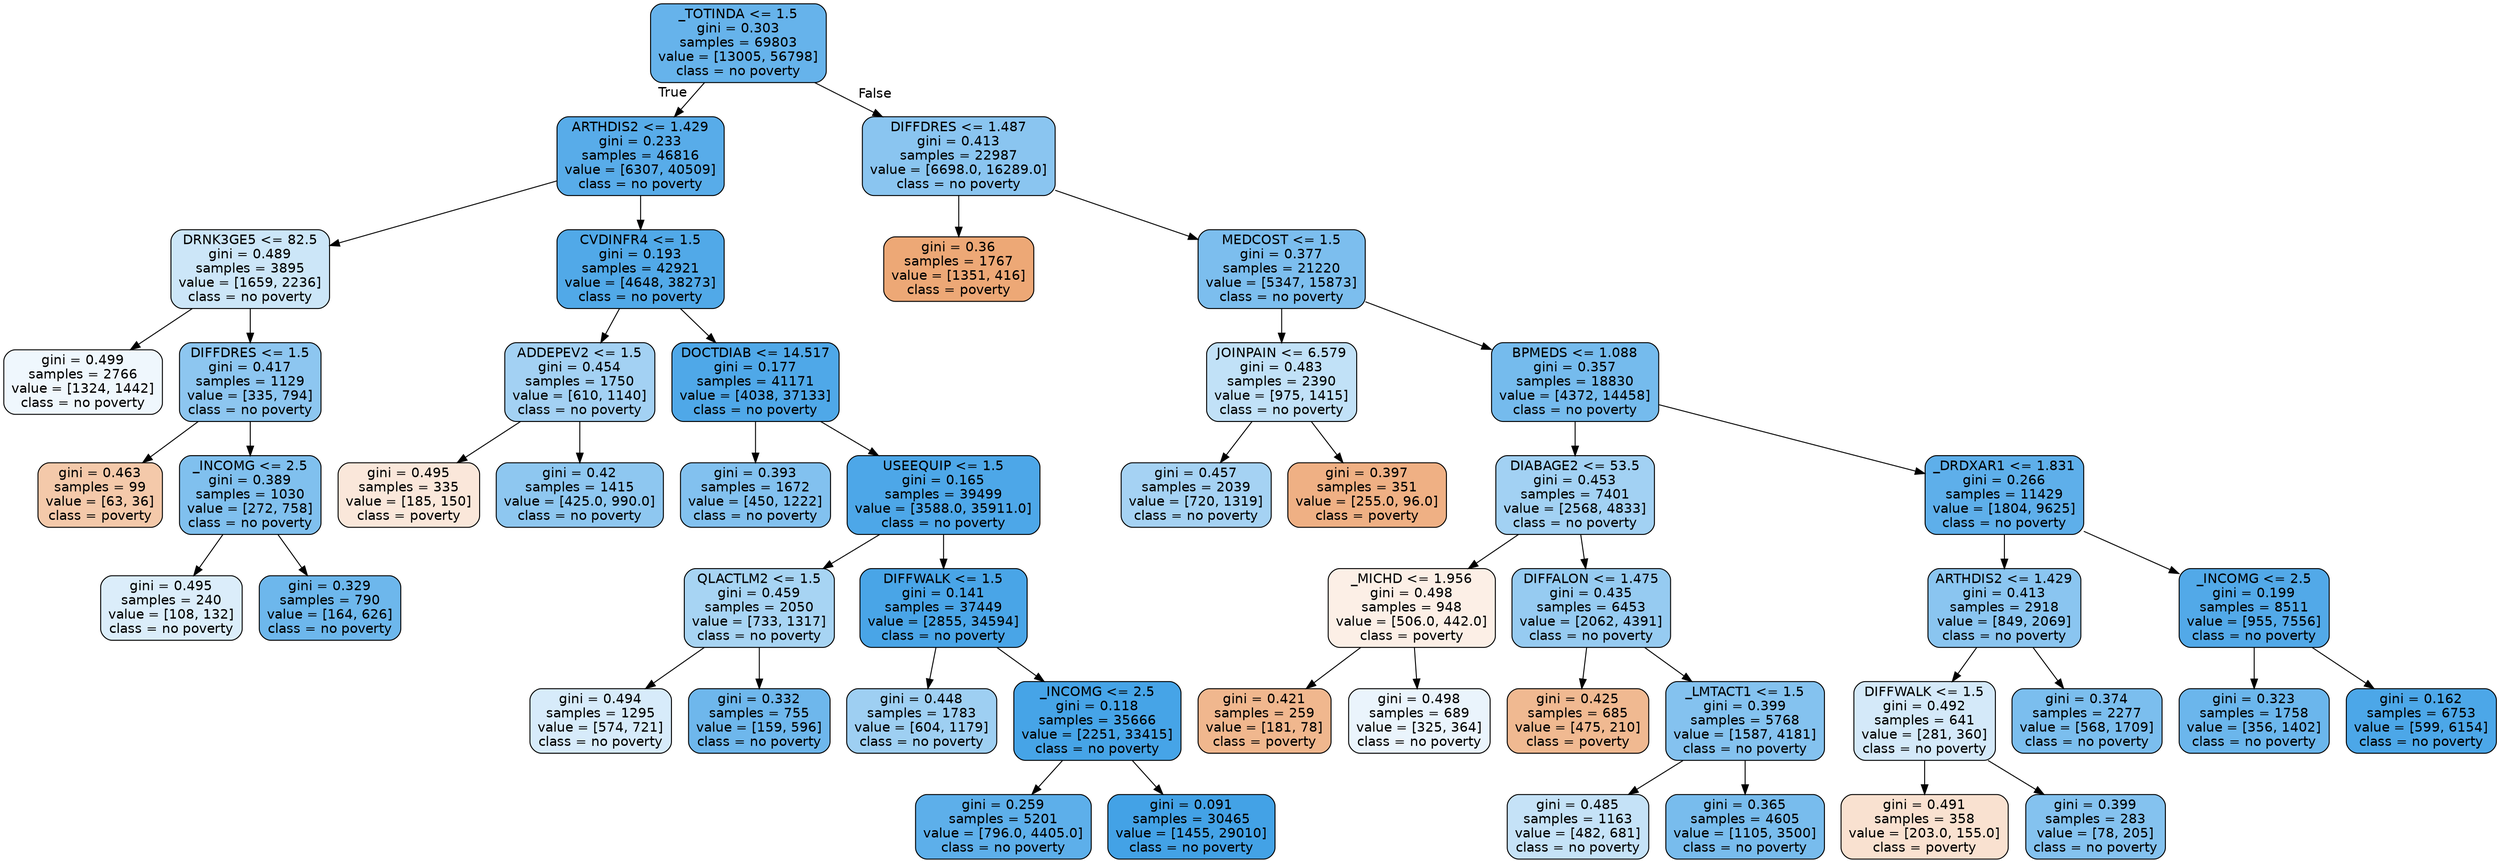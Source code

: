 digraph Tree {
node [shape=box, style="filled, rounded", color="black", fontname="helvetica"] ;
edge [fontname="helvetica"] ;
0 [label="_TOTINDA <= 1.5\ngini = 0.303\nsamples = 69803\nvalue = [13005, 56798]\nclass = no poverty", fillcolor="#66b3eb"] ;
1 [label="ARTHDIS2 <= 1.429\ngini = 0.233\nsamples = 46816\nvalue = [6307, 40509]\nclass = no poverty", fillcolor="#58ace9"] ;
0 -> 1 [labeldistance=2.5, labelangle=45, headlabel="True"] ;
5 [label="DRNK3GE5 <= 82.5\ngini = 0.489\nsamples = 3895\nvalue = [1659, 2236]\nclass = no poverty", fillcolor="#cce6f8"] ;
1 -> 5 ;
31 [label="gini = 0.499\nsamples = 2766\nvalue = [1324, 1442]\nclass = no poverty", fillcolor="#eff7fd"] ;
5 -> 31 ;
32 [label="DIFFDRES <= 1.5\ngini = 0.417\nsamples = 1129\nvalue = [335, 794]\nclass = no poverty", fillcolor="#8dc6f0"] ;
5 -> 32 ;
43 [label="gini = 0.463\nsamples = 99\nvalue = [63, 36]\nclass = poverty", fillcolor="#f4c9aa"] ;
32 -> 43 ;
44 [label="_INCOMG <= 2.5\ngini = 0.389\nsamples = 1030\nvalue = [272, 758]\nclass = no poverty", fillcolor="#80c0ee"] ;
32 -> 44 ;
45 [label="gini = 0.495\nsamples = 240\nvalue = [108, 132]\nclass = no poverty", fillcolor="#dbedfa"] ;
44 -> 45 ;
46 [label="gini = 0.329\nsamples = 790\nvalue = [164, 626]\nclass = no poverty", fillcolor="#6db7ec"] ;
44 -> 46 ;
6 [label="CVDINFR4 <= 1.5\ngini = 0.193\nsamples = 42921\nvalue = [4648, 38273]\nclass = no poverty", fillcolor="#51a9e8"] ;
1 -> 6 ;
7 [label="ADDEPEV2 <= 1.5\ngini = 0.454\nsamples = 1750\nvalue = [610, 1140]\nclass = no poverty", fillcolor="#a3d1f3"] ;
6 -> 7 ;
39 [label="gini = 0.495\nsamples = 335\nvalue = [185, 150]\nclass = poverty", fillcolor="#fae7da"] ;
7 -> 39 ;
40 [label="gini = 0.42\nsamples = 1415\nvalue = [425.0, 990.0]\nclass = no poverty", fillcolor="#8ec7f0"] ;
7 -> 40 ;
8 [label="DOCTDIAB <= 14.517\ngini = 0.177\nsamples = 41171\nvalue = [4038, 37133]\nclass = no poverty", fillcolor="#4fa8e8"] ;
6 -> 8 ;
15 [label="gini = 0.393\nsamples = 1672\nvalue = [450, 1222]\nclass = no poverty", fillcolor="#82c1ef"] ;
8 -> 15 ;
16 [label="USEEQUIP <= 1.5\ngini = 0.165\nsamples = 39499\nvalue = [3588.0, 35911.0]\nclass = no poverty", fillcolor="#4da7e8"] ;
8 -> 16 ;
17 [label="QLACTLM2 <= 1.5\ngini = 0.459\nsamples = 2050\nvalue = [733, 1317]\nclass = no poverty", fillcolor="#a7d4f3"] ;
16 -> 17 ;
33 [label="gini = 0.494\nsamples = 1295\nvalue = [574, 721]\nclass = no poverty", fillcolor="#d7ebfa"] ;
17 -> 33 ;
34 [label="gini = 0.332\nsamples = 755\nvalue = [159, 596]\nclass = no poverty", fillcolor="#6eb7ec"] ;
17 -> 34 ;
18 [label="DIFFWALK <= 1.5\ngini = 0.141\nsamples = 37449\nvalue = [2855, 34594]\nclass = no poverty", fillcolor="#49a5e7"] ;
16 -> 18 ;
19 [label="gini = 0.448\nsamples = 1783\nvalue = [604, 1179]\nclass = no poverty", fillcolor="#9ecff2"] ;
18 -> 19 ;
20 [label="_INCOMG <= 2.5\ngini = 0.118\nsamples = 35666\nvalue = [2251, 33415]\nclass = no poverty", fillcolor="#46a4e7"] ;
18 -> 20 ;
21 [label="gini = 0.259\nsamples = 5201\nvalue = [796.0, 4405.0]\nclass = no poverty", fillcolor="#5dafea"] ;
20 -> 21 ;
22 [label="gini = 0.091\nsamples = 30465\nvalue = [1455, 29010]\nclass = no poverty", fillcolor="#43a2e6"] ;
20 -> 22 ;
2 [label="DIFFDRES <= 1.487\ngini = 0.413\nsamples = 22987\nvalue = [6698.0, 16289.0]\nclass = no poverty", fillcolor="#8ac5f0"] ;
0 -> 2 [labeldistance=2.5, labelangle=-45, headlabel="False"] ;
3 [label="gini = 0.36\nsamples = 1767\nvalue = [1351, 416]\nclass = poverty", fillcolor="#eda876"] ;
2 -> 3 ;
4 [label="MEDCOST <= 1.5\ngini = 0.377\nsamples = 21220\nvalue = [5347, 15873]\nclass = no poverty", fillcolor="#7cbeee"] ;
2 -> 4 ;
9 [label="JOINPAIN <= 6.579\ngini = 0.483\nsamples = 2390\nvalue = [975, 1415]\nclass = no poverty", fillcolor="#c1e1f7"] ;
4 -> 9 ;
23 [label="gini = 0.457\nsamples = 2039\nvalue = [720, 1319]\nclass = no poverty", fillcolor="#a5d2f3"] ;
9 -> 23 ;
24 [label="gini = 0.397\nsamples = 351\nvalue = [255.0, 96.0]\nclass = poverty", fillcolor="#efb084"] ;
9 -> 24 ;
10 [label="BPMEDS <= 1.088\ngini = 0.357\nsamples = 18830\nvalue = [4372, 14458]\nclass = no poverty", fillcolor="#75bbed"] ;
4 -> 10 ;
11 [label="DIABAGE2 <= 53.5\ngini = 0.453\nsamples = 7401\nvalue = [2568, 4833]\nclass = no poverty", fillcolor="#a2d1f3"] ;
10 -> 11 ;
25 [label="_MICHD <= 1.956\ngini = 0.498\nsamples = 948\nvalue = [506.0, 442.0]\nclass = poverty", fillcolor="#fcefe6"] ;
11 -> 25 ;
47 [label="gini = 0.421\nsamples = 259\nvalue = [181, 78]\nclass = poverty", fillcolor="#f0b78e"] ;
25 -> 47 ;
48 [label="gini = 0.498\nsamples = 689\nvalue = [325, 364]\nclass = no poverty", fillcolor="#eaf4fc"] ;
25 -> 48 ;
26 [label="DIFFALON <= 1.475\ngini = 0.435\nsamples = 6453\nvalue = [2062, 4391]\nclass = no poverty", fillcolor="#96cbf1"] ;
11 -> 26 ;
27 [label="gini = 0.425\nsamples = 685\nvalue = [475, 210]\nclass = poverty", fillcolor="#f0b991"] ;
26 -> 27 ;
28 [label="_LMTACT1 <= 1.5\ngini = 0.399\nsamples = 5768\nvalue = [1587, 4181]\nclass = no poverty", fillcolor="#84c2ef"] ;
26 -> 28 ;
29 [label="gini = 0.485\nsamples = 1163\nvalue = [482, 681]\nclass = no poverty", fillcolor="#c5e2f7"] ;
28 -> 29 ;
30 [label="gini = 0.365\nsamples = 4605\nvalue = [1105, 3500]\nclass = no poverty", fillcolor="#78bced"] ;
28 -> 30 ;
12 [label="_DRDXAR1 <= 1.831\ngini = 0.266\nsamples = 11429\nvalue = [1804, 9625]\nclass = no poverty", fillcolor="#5eafea"] ;
10 -> 12 ;
13 [label="ARTHDIS2 <= 1.429\ngini = 0.413\nsamples = 2918\nvalue = [849, 2069]\nclass = no poverty", fillcolor="#8ac5f0"] ;
12 -> 13 ;
37 [label="DIFFWALK <= 1.5\ngini = 0.492\nsamples = 641\nvalue = [281, 360]\nclass = no poverty", fillcolor="#d4e9f9"] ;
13 -> 37 ;
41 [label="gini = 0.491\nsamples = 358\nvalue = [203.0, 155.0]\nclass = poverty", fillcolor="#f9e1d0"] ;
37 -> 41 ;
42 [label="gini = 0.399\nsamples = 283\nvalue = [78, 205]\nclass = no poverty", fillcolor="#84c2ef"] ;
37 -> 42 ;
38 [label="gini = 0.374\nsamples = 2277\nvalue = [568, 1709]\nclass = no poverty", fillcolor="#7bbeee"] ;
13 -> 38 ;
14 [label="_INCOMG <= 2.5\ngini = 0.199\nsamples = 8511\nvalue = [955, 7556]\nclass = no poverty", fillcolor="#52a9e8"] ;
12 -> 14 ;
35 [label="gini = 0.323\nsamples = 1758\nvalue = [356, 1402]\nclass = no poverty", fillcolor="#6bb6ec"] ;
14 -> 35 ;
36 [label="gini = 0.162\nsamples = 6753\nvalue = [599, 6154]\nclass = no poverty", fillcolor="#4ca7e8"] ;
14 -> 36 ;
}